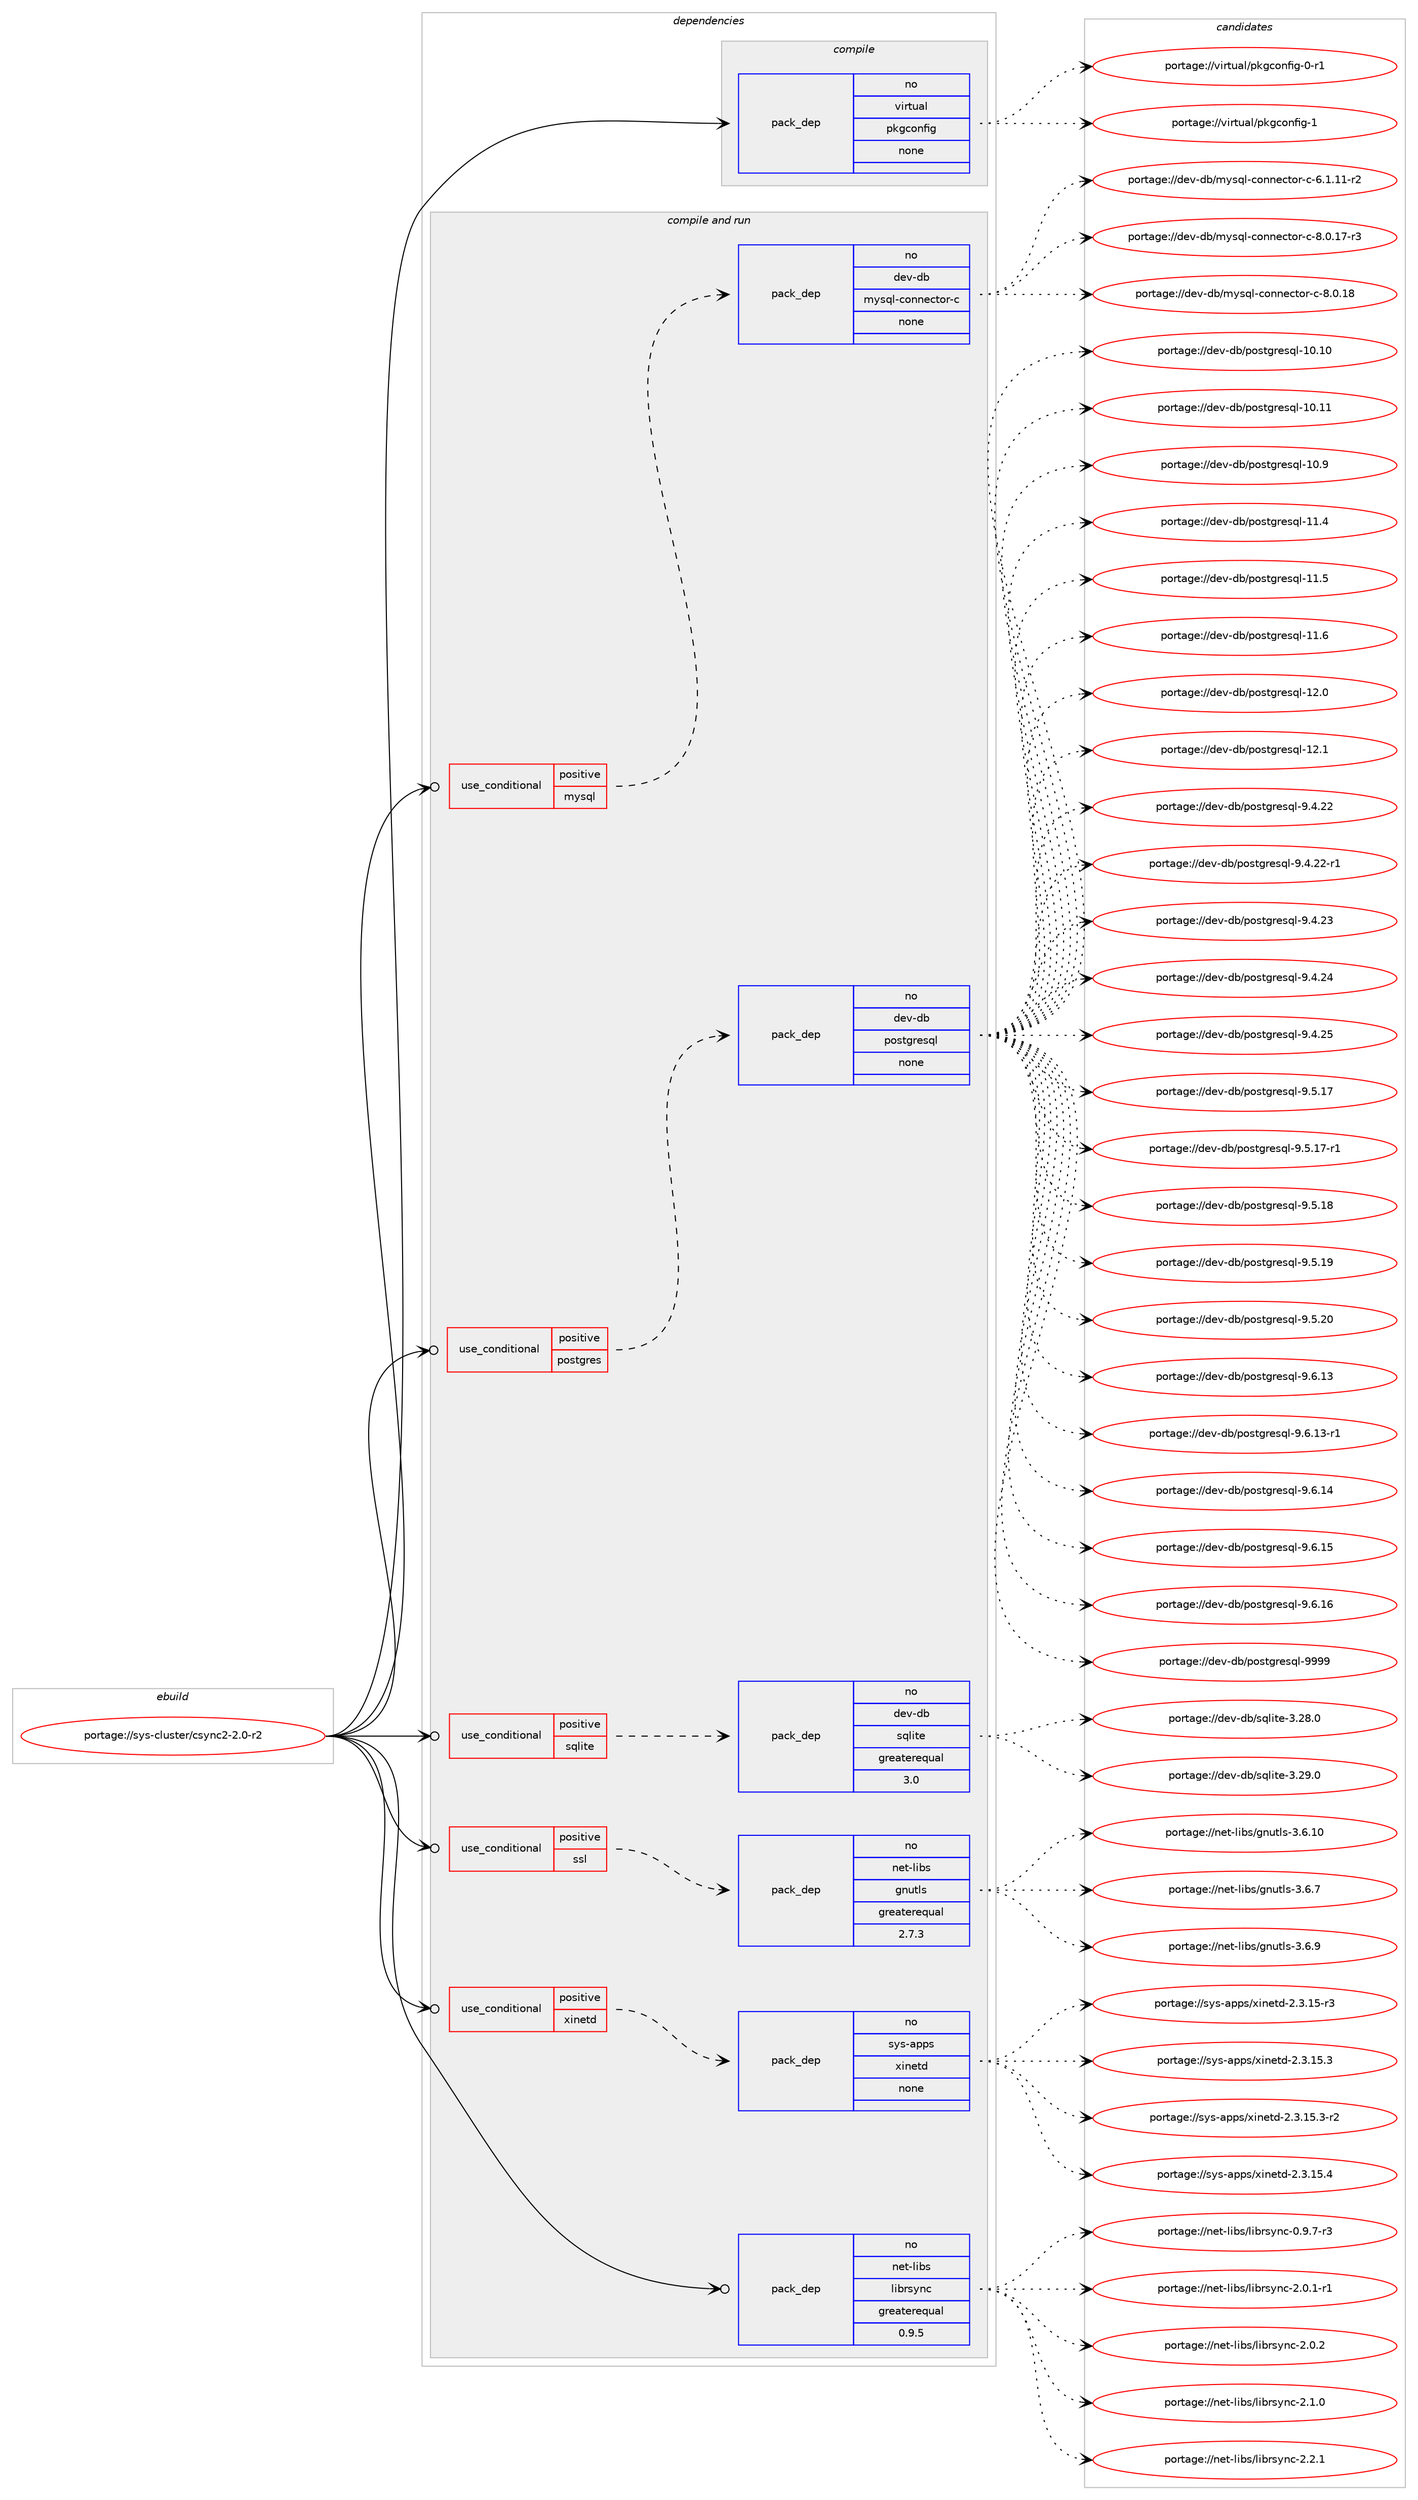 digraph prolog {

# *************
# Graph options
# *************

newrank=true;
concentrate=true;
compound=true;
graph [rankdir=LR,fontname=Helvetica,fontsize=10,ranksep=1.5];#, ranksep=2.5, nodesep=0.2];
edge  [arrowhead=vee];
node  [fontname=Helvetica,fontsize=10];

# **********
# The ebuild
# **********

subgraph cluster_leftcol {
color=gray;
rank=same;
label=<<i>ebuild</i>>;
id [label="portage://sys-cluster/csync2-2.0-r2", color=red, width=4, href="../sys-cluster/csync2-2.0-r2.svg"];
}

# ****************
# The dependencies
# ****************

subgraph cluster_midcol {
color=gray;
label=<<i>dependencies</i>>;
subgraph cluster_compile {
fillcolor="#eeeeee";
style=filled;
label=<<i>compile</i>>;
subgraph pack308502 {
dependency416756 [label=<<TABLE BORDER="0" CELLBORDER="1" CELLSPACING="0" CELLPADDING="4" WIDTH="220"><TR><TD ROWSPAN="6" CELLPADDING="30">pack_dep</TD></TR><TR><TD WIDTH="110">no</TD></TR><TR><TD>virtual</TD></TR><TR><TD>pkgconfig</TD></TR><TR><TD>none</TD></TR><TR><TD></TD></TR></TABLE>>, shape=none, color=blue];
}
id:e -> dependency416756:w [weight=20,style="solid",arrowhead="vee"];
}
subgraph cluster_compileandrun {
fillcolor="#eeeeee";
style=filled;
label=<<i>compile and run</i>>;
subgraph cond101266 {
dependency416757 [label=<<TABLE BORDER="0" CELLBORDER="1" CELLSPACING="0" CELLPADDING="4"><TR><TD ROWSPAN="3" CELLPADDING="10">use_conditional</TD></TR><TR><TD>positive</TD></TR><TR><TD>mysql</TD></TR></TABLE>>, shape=none, color=red];
subgraph pack308503 {
dependency416758 [label=<<TABLE BORDER="0" CELLBORDER="1" CELLSPACING="0" CELLPADDING="4" WIDTH="220"><TR><TD ROWSPAN="6" CELLPADDING="30">pack_dep</TD></TR><TR><TD WIDTH="110">no</TD></TR><TR><TD>dev-db</TD></TR><TR><TD>mysql-connector-c</TD></TR><TR><TD>none</TD></TR><TR><TD></TD></TR></TABLE>>, shape=none, color=blue];
}
dependency416757:e -> dependency416758:w [weight=20,style="dashed",arrowhead="vee"];
}
id:e -> dependency416757:w [weight=20,style="solid",arrowhead="odotvee"];
subgraph cond101267 {
dependency416759 [label=<<TABLE BORDER="0" CELLBORDER="1" CELLSPACING="0" CELLPADDING="4"><TR><TD ROWSPAN="3" CELLPADDING="10">use_conditional</TD></TR><TR><TD>positive</TD></TR><TR><TD>postgres</TD></TR></TABLE>>, shape=none, color=red];
subgraph pack308504 {
dependency416760 [label=<<TABLE BORDER="0" CELLBORDER="1" CELLSPACING="0" CELLPADDING="4" WIDTH="220"><TR><TD ROWSPAN="6" CELLPADDING="30">pack_dep</TD></TR><TR><TD WIDTH="110">no</TD></TR><TR><TD>dev-db</TD></TR><TR><TD>postgresql</TD></TR><TR><TD>none</TD></TR><TR><TD></TD></TR></TABLE>>, shape=none, color=blue];
}
dependency416759:e -> dependency416760:w [weight=20,style="dashed",arrowhead="vee"];
}
id:e -> dependency416759:w [weight=20,style="solid",arrowhead="odotvee"];
subgraph cond101268 {
dependency416761 [label=<<TABLE BORDER="0" CELLBORDER="1" CELLSPACING="0" CELLPADDING="4"><TR><TD ROWSPAN="3" CELLPADDING="10">use_conditional</TD></TR><TR><TD>positive</TD></TR><TR><TD>sqlite</TD></TR></TABLE>>, shape=none, color=red];
subgraph pack308505 {
dependency416762 [label=<<TABLE BORDER="0" CELLBORDER="1" CELLSPACING="0" CELLPADDING="4" WIDTH="220"><TR><TD ROWSPAN="6" CELLPADDING="30">pack_dep</TD></TR><TR><TD WIDTH="110">no</TD></TR><TR><TD>dev-db</TD></TR><TR><TD>sqlite</TD></TR><TR><TD>greaterequal</TD></TR><TR><TD>3.0</TD></TR></TABLE>>, shape=none, color=blue];
}
dependency416761:e -> dependency416762:w [weight=20,style="dashed",arrowhead="vee"];
}
id:e -> dependency416761:w [weight=20,style="solid",arrowhead="odotvee"];
subgraph cond101269 {
dependency416763 [label=<<TABLE BORDER="0" CELLBORDER="1" CELLSPACING="0" CELLPADDING="4"><TR><TD ROWSPAN="3" CELLPADDING="10">use_conditional</TD></TR><TR><TD>positive</TD></TR><TR><TD>ssl</TD></TR></TABLE>>, shape=none, color=red];
subgraph pack308506 {
dependency416764 [label=<<TABLE BORDER="0" CELLBORDER="1" CELLSPACING="0" CELLPADDING="4" WIDTH="220"><TR><TD ROWSPAN="6" CELLPADDING="30">pack_dep</TD></TR><TR><TD WIDTH="110">no</TD></TR><TR><TD>net-libs</TD></TR><TR><TD>gnutls</TD></TR><TR><TD>greaterequal</TD></TR><TR><TD>2.7.3</TD></TR></TABLE>>, shape=none, color=blue];
}
dependency416763:e -> dependency416764:w [weight=20,style="dashed",arrowhead="vee"];
}
id:e -> dependency416763:w [weight=20,style="solid",arrowhead="odotvee"];
subgraph cond101270 {
dependency416765 [label=<<TABLE BORDER="0" CELLBORDER="1" CELLSPACING="0" CELLPADDING="4"><TR><TD ROWSPAN="3" CELLPADDING="10">use_conditional</TD></TR><TR><TD>positive</TD></TR><TR><TD>xinetd</TD></TR></TABLE>>, shape=none, color=red];
subgraph pack308507 {
dependency416766 [label=<<TABLE BORDER="0" CELLBORDER="1" CELLSPACING="0" CELLPADDING="4" WIDTH="220"><TR><TD ROWSPAN="6" CELLPADDING="30">pack_dep</TD></TR><TR><TD WIDTH="110">no</TD></TR><TR><TD>sys-apps</TD></TR><TR><TD>xinetd</TD></TR><TR><TD>none</TD></TR><TR><TD></TD></TR></TABLE>>, shape=none, color=blue];
}
dependency416765:e -> dependency416766:w [weight=20,style="dashed",arrowhead="vee"];
}
id:e -> dependency416765:w [weight=20,style="solid",arrowhead="odotvee"];
subgraph pack308508 {
dependency416767 [label=<<TABLE BORDER="0" CELLBORDER="1" CELLSPACING="0" CELLPADDING="4" WIDTH="220"><TR><TD ROWSPAN="6" CELLPADDING="30">pack_dep</TD></TR><TR><TD WIDTH="110">no</TD></TR><TR><TD>net-libs</TD></TR><TR><TD>librsync</TD></TR><TR><TD>greaterequal</TD></TR><TR><TD>0.9.5</TD></TR></TABLE>>, shape=none, color=blue];
}
id:e -> dependency416767:w [weight=20,style="solid",arrowhead="odotvee"];
}
subgraph cluster_run {
fillcolor="#eeeeee";
style=filled;
label=<<i>run</i>>;
}
}

# **************
# The candidates
# **************

subgraph cluster_choices {
rank=same;
color=gray;
label=<<i>candidates</i>>;

subgraph choice308502 {
color=black;
nodesep=1;
choiceportage11810511411611797108471121071039911111010210510345484511449 [label="portage://virtual/pkgconfig-0-r1", color=red, width=4,href="../virtual/pkgconfig-0-r1.svg"];
choiceportage1181051141161179710847112107103991111101021051034549 [label="portage://virtual/pkgconfig-1", color=red, width=4,href="../virtual/pkgconfig-1.svg"];
dependency416756:e -> choiceportage11810511411611797108471121071039911111010210510345484511449:w [style=dotted,weight="100"];
dependency416756:e -> choiceportage1181051141161179710847112107103991111101021051034549:w [style=dotted,weight="100"];
}
subgraph choice308503 {
color=black;
nodesep=1;
choiceportage1001011184510098471091211151131084599111110110101991161111144599455446494649494511450 [label="portage://dev-db/mysql-connector-c-6.1.11-r2", color=red, width=4,href="../dev-db/mysql-connector-c-6.1.11-r2.svg"];
choiceportage1001011184510098471091211151131084599111110110101991161111144599455646484649554511451 [label="portage://dev-db/mysql-connector-c-8.0.17-r3", color=red, width=4,href="../dev-db/mysql-connector-c-8.0.17-r3.svg"];
choiceportage100101118451009847109121115113108459911111011010199116111114459945564648464956 [label="portage://dev-db/mysql-connector-c-8.0.18", color=red, width=4,href="../dev-db/mysql-connector-c-8.0.18.svg"];
dependency416758:e -> choiceportage1001011184510098471091211151131084599111110110101991161111144599455446494649494511450:w [style=dotted,weight="100"];
dependency416758:e -> choiceportage1001011184510098471091211151131084599111110110101991161111144599455646484649554511451:w [style=dotted,weight="100"];
dependency416758:e -> choiceportage100101118451009847109121115113108459911111011010199116111114459945564648464956:w [style=dotted,weight="100"];
}
subgraph choice308504 {
color=black;
nodesep=1;
choiceportage100101118451009847112111115116103114101115113108454948464948 [label="portage://dev-db/postgresql-10.10", color=red, width=4,href="../dev-db/postgresql-10.10.svg"];
choiceportage100101118451009847112111115116103114101115113108454948464949 [label="portage://dev-db/postgresql-10.11", color=red, width=4,href="../dev-db/postgresql-10.11.svg"];
choiceportage1001011184510098471121111151161031141011151131084549484657 [label="portage://dev-db/postgresql-10.9", color=red, width=4,href="../dev-db/postgresql-10.9.svg"];
choiceportage1001011184510098471121111151161031141011151131084549494652 [label="portage://dev-db/postgresql-11.4", color=red, width=4,href="../dev-db/postgresql-11.4.svg"];
choiceportage1001011184510098471121111151161031141011151131084549494653 [label="portage://dev-db/postgresql-11.5", color=red, width=4,href="../dev-db/postgresql-11.5.svg"];
choiceportage1001011184510098471121111151161031141011151131084549494654 [label="portage://dev-db/postgresql-11.6", color=red, width=4,href="../dev-db/postgresql-11.6.svg"];
choiceportage1001011184510098471121111151161031141011151131084549504648 [label="portage://dev-db/postgresql-12.0", color=red, width=4,href="../dev-db/postgresql-12.0.svg"];
choiceportage1001011184510098471121111151161031141011151131084549504649 [label="portage://dev-db/postgresql-12.1", color=red, width=4,href="../dev-db/postgresql-12.1.svg"];
choiceportage10010111845100984711211111511610311410111511310845574652465050 [label="portage://dev-db/postgresql-9.4.22", color=red, width=4,href="../dev-db/postgresql-9.4.22.svg"];
choiceportage100101118451009847112111115116103114101115113108455746524650504511449 [label="portage://dev-db/postgresql-9.4.22-r1", color=red, width=4,href="../dev-db/postgresql-9.4.22-r1.svg"];
choiceportage10010111845100984711211111511610311410111511310845574652465051 [label="portage://dev-db/postgresql-9.4.23", color=red, width=4,href="../dev-db/postgresql-9.4.23.svg"];
choiceportage10010111845100984711211111511610311410111511310845574652465052 [label="portage://dev-db/postgresql-9.4.24", color=red, width=4,href="../dev-db/postgresql-9.4.24.svg"];
choiceportage10010111845100984711211111511610311410111511310845574652465053 [label="portage://dev-db/postgresql-9.4.25", color=red, width=4,href="../dev-db/postgresql-9.4.25.svg"];
choiceportage10010111845100984711211111511610311410111511310845574653464955 [label="portage://dev-db/postgresql-9.5.17", color=red, width=4,href="../dev-db/postgresql-9.5.17.svg"];
choiceportage100101118451009847112111115116103114101115113108455746534649554511449 [label="portage://dev-db/postgresql-9.5.17-r1", color=red, width=4,href="../dev-db/postgresql-9.5.17-r1.svg"];
choiceportage10010111845100984711211111511610311410111511310845574653464956 [label="portage://dev-db/postgresql-9.5.18", color=red, width=4,href="../dev-db/postgresql-9.5.18.svg"];
choiceportage10010111845100984711211111511610311410111511310845574653464957 [label="portage://dev-db/postgresql-9.5.19", color=red, width=4,href="../dev-db/postgresql-9.5.19.svg"];
choiceportage10010111845100984711211111511610311410111511310845574653465048 [label="portage://dev-db/postgresql-9.5.20", color=red, width=4,href="../dev-db/postgresql-9.5.20.svg"];
choiceportage10010111845100984711211111511610311410111511310845574654464951 [label="portage://dev-db/postgresql-9.6.13", color=red, width=4,href="../dev-db/postgresql-9.6.13.svg"];
choiceportage100101118451009847112111115116103114101115113108455746544649514511449 [label="portage://dev-db/postgresql-9.6.13-r1", color=red, width=4,href="../dev-db/postgresql-9.6.13-r1.svg"];
choiceportage10010111845100984711211111511610311410111511310845574654464952 [label="portage://dev-db/postgresql-9.6.14", color=red, width=4,href="../dev-db/postgresql-9.6.14.svg"];
choiceportage10010111845100984711211111511610311410111511310845574654464953 [label="portage://dev-db/postgresql-9.6.15", color=red, width=4,href="../dev-db/postgresql-9.6.15.svg"];
choiceportage10010111845100984711211111511610311410111511310845574654464954 [label="portage://dev-db/postgresql-9.6.16", color=red, width=4,href="../dev-db/postgresql-9.6.16.svg"];
choiceportage1001011184510098471121111151161031141011151131084557575757 [label="portage://dev-db/postgresql-9999", color=red, width=4,href="../dev-db/postgresql-9999.svg"];
dependency416760:e -> choiceportage100101118451009847112111115116103114101115113108454948464948:w [style=dotted,weight="100"];
dependency416760:e -> choiceportage100101118451009847112111115116103114101115113108454948464949:w [style=dotted,weight="100"];
dependency416760:e -> choiceportage1001011184510098471121111151161031141011151131084549484657:w [style=dotted,weight="100"];
dependency416760:e -> choiceportage1001011184510098471121111151161031141011151131084549494652:w [style=dotted,weight="100"];
dependency416760:e -> choiceportage1001011184510098471121111151161031141011151131084549494653:w [style=dotted,weight="100"];
dependency416760:e -> choiceportage1001011184510098471121111151161031141011151131084549494654:w [style=dotted,weight="100"];
dependency416760:e -> choiceportage1001011184510098471121111151161031141011151131084549504648:w [style=dotted,weight="100"];
dependency416760:e -> choiceportage1001011184510098471121111151161031141011151131084549504649:w [style=dotted,weight="100"];
dependency416760:e -> choiceportage10010111845100984711211111511610311410111511310845574652465050:w [style=dotted,weight="100"];
dependency416760:e -> choiceportage100101118451009847112111115116103114101115113108455746524650504511449:w [style=dotted,weight="100"];
dependency416760:e -> choiceportage10010111845100984711211111511610311410111511310845574652465051:w [style=dotted,weight="100"];
dependency416760:e -> choiceportage10010111845100984711211111511610311410111511310845574652465052:w [style=dotted,weight="100"];
dependency416760:e -> choiceportage10010111845100984711211111511610311410111511310845574652465053:w [style=dotted,weight="100"];
dependency416760:e -> choiceportage10010111845100984711211111511610311410111511310845574653464955:w [style=dotted,weight="100"];
dependency416760:e -> choiceportage100101118451009847112111115116103114101115113108455746534649554511449:w [style=dotted,weight="100"];
dependency416760:e -> choiceportage10010111845100984711211111511610311410111511310845574653464956:w [style=dotted,weight="100"];
dependency416760:e -> choiceportage10010111845100984711211111511610311410111511310845574653464957:w [style=dotted,weight="100"];
dependency416760:e -> choiceportage10010111845100984711211111511610311410111511310845574653465048:w [style=dotted,weight="100"];
dependency416760:e -> choiceportage10010111845100984711211111511610311410111511310845574654464951:w [style=dotted,weight="100"];
dependency416760:e -> choiceportage100101118451009847112111115116103114101115113108455746544649514511449:w [style=dotted,weight="100"];
dependency416760:e -> choiceportage10010111845100984711211111511610311410111511310845574654464952:w [style=dotted,weight="100"];
dependency416760:e -> choiceportage10010111845100984711211111511610311410111511310845574654464953:w [style=dotted,weight="100"];
dependency416760:e -> choiceportage10010111845100984711211111511610311410111511310845574654464954:w [style=dotted,weight="100"];
dependency416760:e -> choiceportage1001011184510098471121111151161031141011151131084557575757:w [style=dotted,weight="100"];
}
subgraph choice308505 {
color=black;
nodesep=1;
choiceportage10010111845100984711511310810511610145514650564648 [label="portage://dev-db/sqlite-3.28.0", color=red, width=4,href="../dev-db/sqlite-3.28.0.svg"];
choiceportage10010111845100984711511310810511610145514650574648 [label="portage://dev-db/sqlite-3.29.0", color=red, width=4,href="../dev-db/sqlite-3.29.0.svg"];
dependency416762:e -> choiceportage10010111845100984711511310810511610145514650564648:w [style=dotted,weight="100"];
dependency416762:e -> choiceportage10010111845100984711511310810511610145514650574648:w [style=dotted,weight="100"];
}
subgraph choice308506 {
color=black;
nodesep=1;
choiceportage11010111645108105981154710311011711610811545514654464948 [label="portage://net-libs/gnutls-3.6.10", color=red, width=4,href="../net-libs/gnutls-3.6.10.svg"];
choiceportage110101116451081059811547103110117116108115455146544655 [label="portage://net-libs/gnutls-3.6.7", color=red, width=4,href="../net-libs/gnutls-3.6.7.svg"];
choiceportage110101116451081059811547103110117116108115455146544657 [label="portage://net-libs/gnutls-3.6.9", color=red, width=4,href="../net-libs/gnutls-3.6.9.svg"];
dependency416764:e -> choiceportage11010111645108105981154710311011711610811545514654464948:w [style=dotted,weight="100"];
dependency416764:e -> choiceportage110101116451081059811547103110117116108115455146544655:w [style=dotted,weight="100"];
dependency416764:e -> choiceportage110101116451081059811547103110117116108115455146544657:w [style=dotted,weight="100"];
}
subgraph choice308507 {
color=black;
nodesep=1;
choiceportage115121115459711211211547120105110101116100455046514649534511451 [label="portage://sys-apps/xinetd-2.3.15-r3", color=red, width=4,href="../sys-apps/xinetd-2.3.15-r3.svg"];
choiceportage115121115459711211211547120105110101116100455046514649534651 [label="portage://sys-apps/xinetd-2.3.15.3", color=red, width=4,href="../sys-apps/xinetd-2.3.15.3.svg"];
choiceportage1151211154597112112115471201051101011161004550465146495346514511450 [label="portage://sys-apps/xinetd-2.3.15.3-r2", color=red, width=4,href="../sys-apps/xinetd-2.3.15.3-r2.svg"];
choiceportage115121115459711211211547120105110101116100455046514649534652 [label="portage://sys-apps/xinetd-2.3.15.4", color=red, width=4,href="../sys-apps/xinetd-2.3.15.4.svg"];
dependency416766:e -> choiceportage115121115459711211211547120105110101116100455046514649534511451:w [style=dotted,weight="100"];
dependency416766:e -> choiceportage115121115459711211211547120105110101116100455046514649534651:w [style=dotted,weight="100"];
dependency416766:e -> choiceportage1151211154597112112115471201051101011161004550465146495346514511450:w [style=dotted,weight="100"];
dependency416766:e -> choiceportage115121115459711211211547120105110101116100455046514649534652:w [style=dotted,weight="100"];
}
subgraph choice308508 {
color=black;
nodesep=1;
choiceportage11010111645108105981154710810598114115121110994548465746554511451 [label="portage://net-libs/librsync-0.9.7-r3", color=red, width=4,href="../net-libs/librsync-0.9.7-r3.svg"];
choiceportage11010111645108105981154710810598114115121110994550464846494511449 [label="portage://net-libs/librsync-2.0.1-r1", color=red, width=4,href="../net-libs/librsync-2.0.1-r1.svg"];
choiceportage1101011164510810598115471081059811411512111099455046484650 [label="portage://net-libs/librsync-2.0.2", color=red, width=4,href="../net-libs/librsync-2.0.2.svg"];
choiceportage1101011164510810598115471081059811411512111099455046494648 [label="portage://net-libs/librsync-2.1.0", color=red, width=4,href="../net-libs/librsync-2.1.0.svg"];
choiceportage1101011164510810598115471081059811411512111099455046504649 [label="portage://net-libs/librsync-2.2.1", color=red, width=4,href="../net-libs/librsync-2.2.1.svg"];
dependency416767:e -> choiceportage11010111645108105981154710810598114115121110994548465746554511451:w [style=dotted,weight="100"];
dependency416767:e -> choiceportage11010111645108105981154710810598114115121110994550464846494511449:w [style=dotted,weight="100"];
dependency416767:e -> choiceportage1101011164510810598115471081059811411512111099455046484650:w [style=dotted,weight="100"];
dependency416767:e -> choiceportage1101011164510810598115471081059811411512111099455046494648:w [style=dotted,weight="100"];
dependency416767:e -> choiceportage1101011164510810598115471081059811411512111099455046504649:w [style=dotted,weight="100"];
}
}

}
